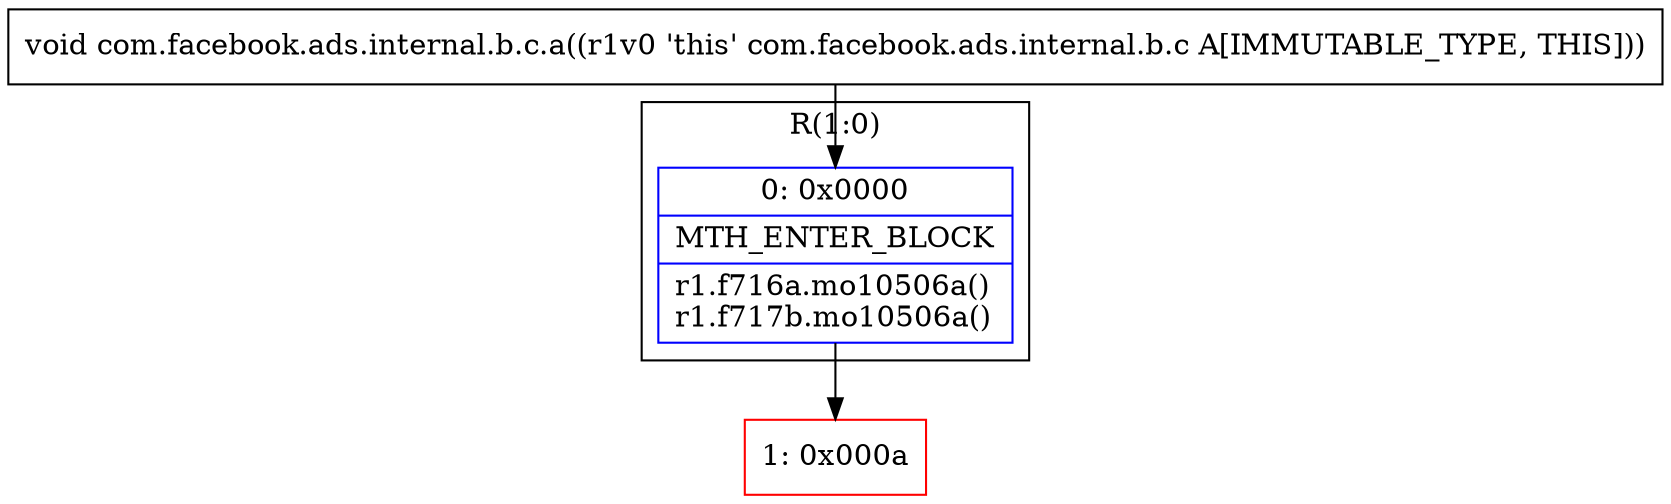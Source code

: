 digraph "CFG forcom.facebook.ads.internal.b.c.a()V" {
subgraph cluster_Region_134999958 {
label = "R(1:0)";
node [shape=record,color=blue];
Node_0 [shape=record,label="{0\:\ 0x0000|MTH_ENTER_BLOCK\l|r1.f716a.mo10506a()\lr1.f717b.mo10506a()\l}"];
}
Node_1 [shape=record,color=red,label="{1\:\ 0x000a}"];
MethodNode[shape=record,label="{void com.facebook.ads.internal.b.c.a((r1v0 'this' com.facebook.ads.internal.b.c A[IMMUTABLE_TYPE, THIS])) }"];
MethodNode -> Node_0;
Node_0 -> Node_1;
}

